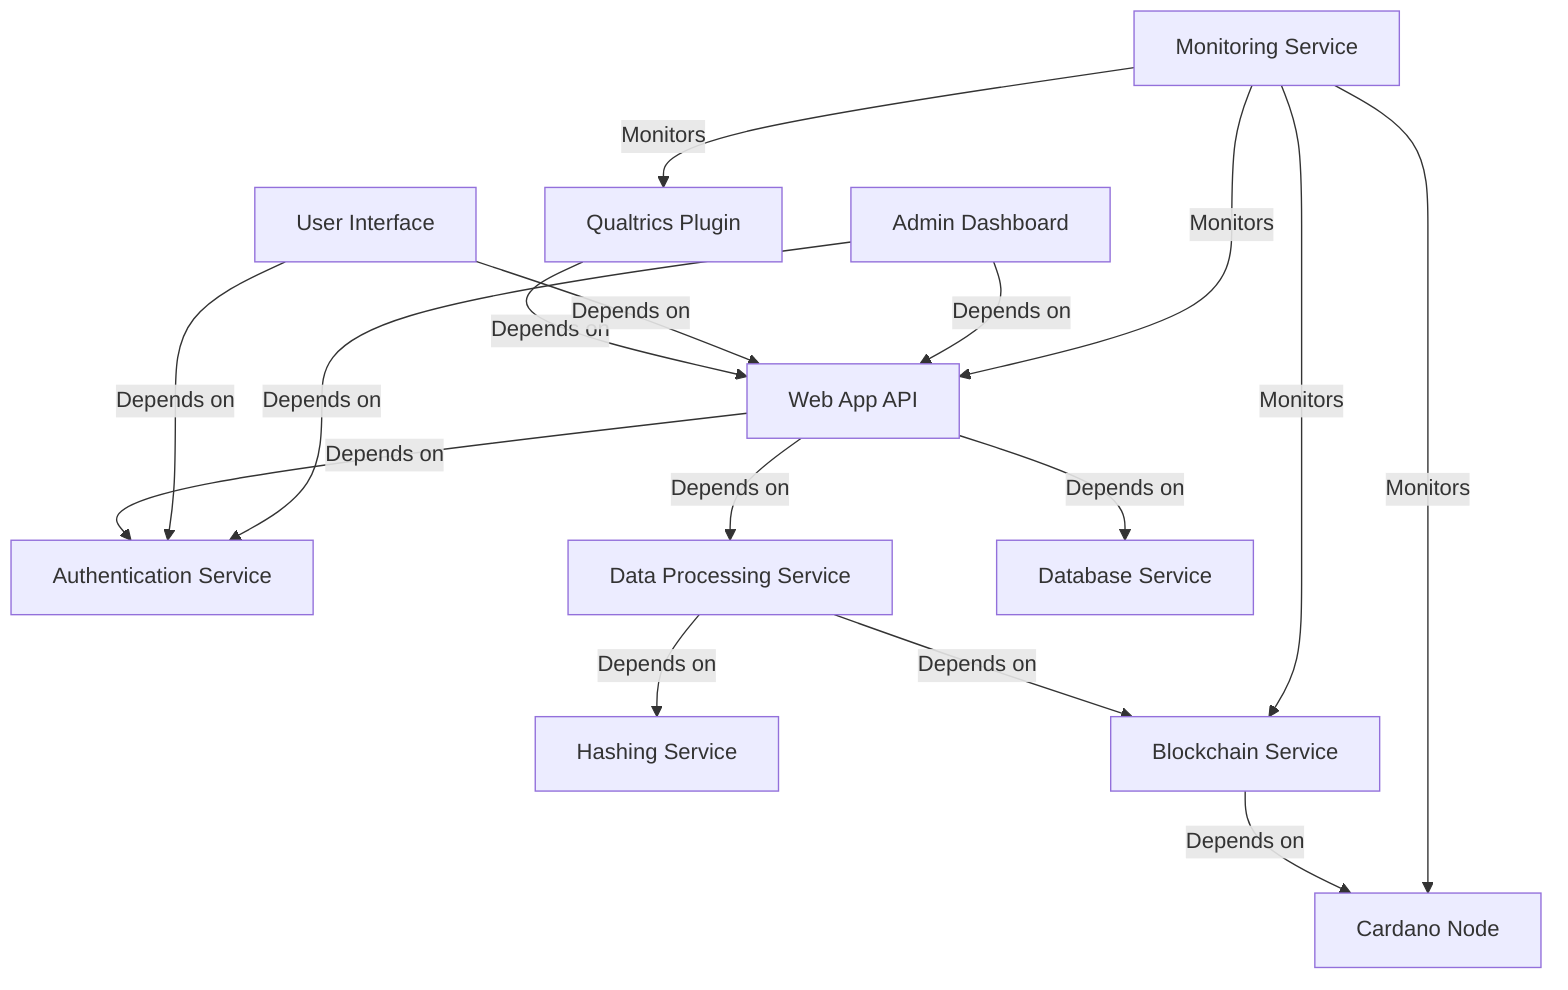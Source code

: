 graph TD
    A[Qualtrics Plugin] -->|Depends on| B[Web App API]
    B -->|Depends on| C[Authentication Service]
    B -->|Depends on| D[Data Processing Service]
    D -->|Depends on| E[Hashing Service]
    D -->|Depends on| F[Blockchain Service]
    F -->|Depends on| G[Cardano Node]
    B -->|Depends on| H[Database Service]
    I[User Interface] -->|Depends on| B
    I -->|Depends on| C
    J[Admin Dashboard] -->|Depends on| B
    J -->|Depends on| C
    K[Monitoring Service] -->|Monitors| A
    K -->|Monitors| B
    K -->|Monitors| F
    K -->|Monitors| G